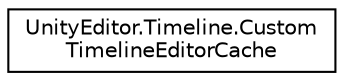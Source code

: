 digraph "Graphical Class Hierarchy"
{
 // LATEX_PDF_SIZE
  edge [fontname="Helvetica",fontsize="10",labelfontname="Helvetica",labelfontsize="10"];
  node [fontname="Helvetica",fontsize="10",shape=record];
  rankdir="LR";
  Node0 [label="UnityEditor.Timeline.Custom\lTimelineEditorCache",height=0.2,width=0.4,color="black", fillcolor="white", style="filled",URL="$class_unity_editor_1_1_timeline_1_1_custom_timeline_editor_cache.html",tooltip=" "];
}
